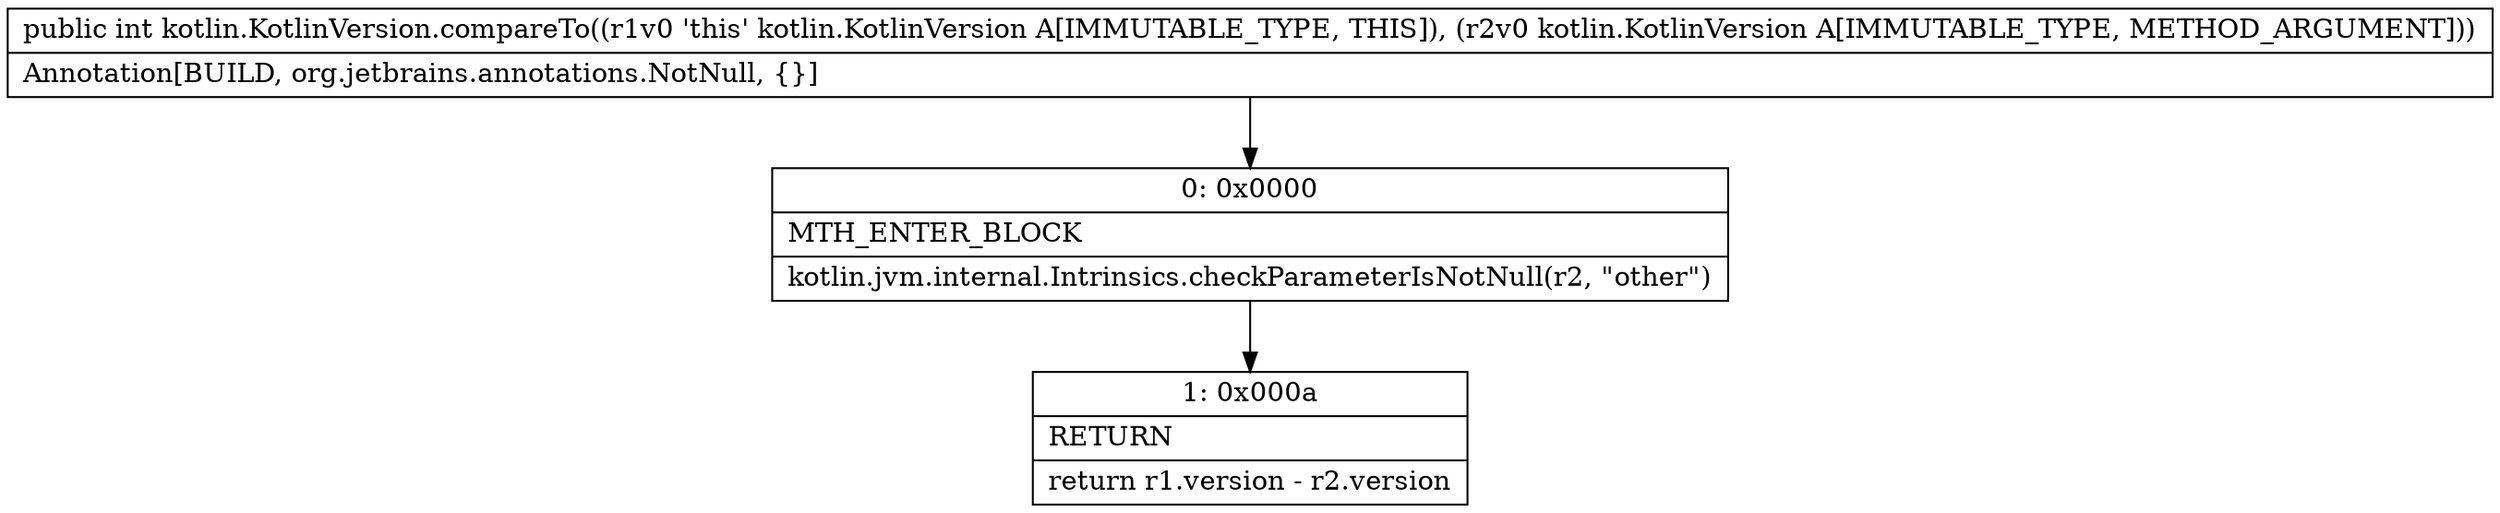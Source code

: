 digraph "CFG forkotlin.KotlinVersion.compareTo(Lkotlin\/KotlinVersion;)I" {
Node_0 [shape=record,label="{0\:\ 0x0000|MTH_ENTER_BLOCK\l|kotlin.jvm.internal.Intrinsics.checkParameterIsNotNull(r2, \"other\")\l}"];
Node_1 [shape=record,label="{1\:\ 0x000a|RETURN\l|return r1.version \- r2.version\l}"];
MethodNode[shape=record,label="{public int kotlin.KotlinVersion.compareTo((r1v0 'this' kotlin.KotlinVersion A[IMMUTABLE_TYPE, THIS]), (r2v0 kotlin.KotlinVersion A[IMMUTABLE_TYPE, METHOD_ARGUMENT]))  | Annotation[BUILD, org.jetbrains.annotations.NotNull, \{\}]\l}"];
MethodNode -> Node_0;
Node_0 -> Node_1;
}

